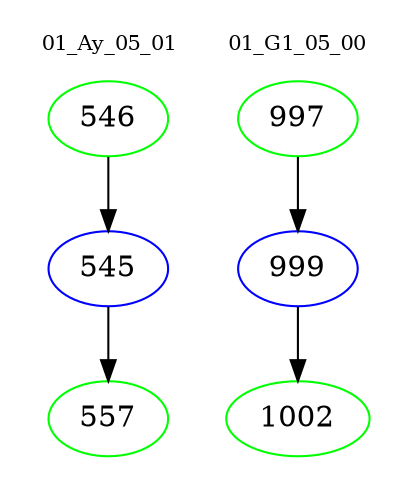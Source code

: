 digraph{
subgraph cluster_0 {
color = white
label = "01_Ay_05_01";
fontsize=10;
T0_546 [label="546", color="green"]
T0_546 -> T0_545 [color="black"]
T0_545 [label="545", color="blue"]
T0_545 -> T0_557 [color="black"]
T0_557 [label="557", color="green"]
}
subgraph cluster_1 {
color = white
label = "01_G1_05_00";
fontsize=10;
T1_997 [label="997", color="green"]
T1_997 -> T1_999 [color="black"]
T1_999 [label="999", color="blue"]
T1_999 -> T1_1002 [color="black"]
T1_1002 [label="1002", color="green"]
}
}
